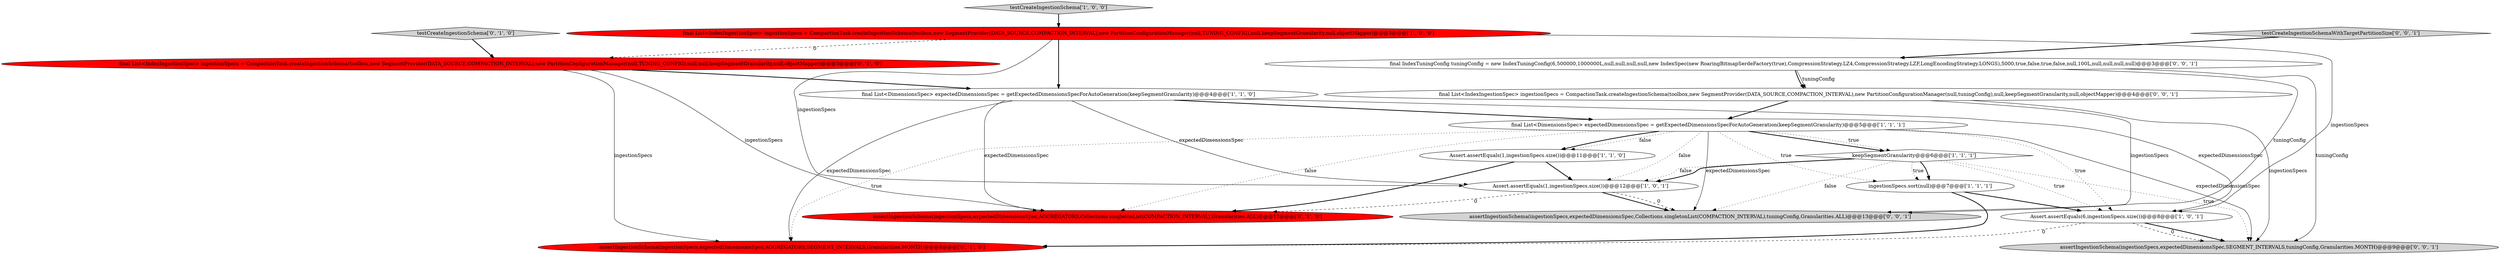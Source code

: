 digraph {
12 [style = filled, label = "assertIngestionSchema(ingestionSpecs,expectedDimensionsSpec,AGGREGATORS,SEGMENT_INTERVALS,Granularities.MONTH)@@@8@@@['0', '1', '0']", fillcolor = red, shape = ellipse image = "AAA1AAABBB2BBB"];
1 [style = filled, label = "final List<DimensionsSpec> expectedDimensionsSpec = getExpectedDimensionsSpecForAutoGeneration(keepSegmentGranularity)@@@5@@@['1', '1', '1']", fillcolor = white, shape = ellipse image = "AAA0AAABBB1BBB"];
2 [style = filled, label = "final List<DimensionsSpec> expectedDimensionsSpec = getExpectedDimensionsSpecForAutoGeneration(keepSegmentGranularity)@@@4@@@['1', '1', '0']", fillcolor = white, shape = ellipse image = "AAA0AAABBB1BBB"];
14 [style = filled, label = "testCreateIngestionSchemaWithTargetPartitionSize['0', '0', '1']", fillcolor = lightgray, shape = diamond image = "AAA0AAABBB3BBB"];
7 [style = filled, label = "Assert.assertEquals(6,ingestionSpecs.size())@@@8@@@['1', '0', '1']", fillcolor = white, shape = ellipse image = "AAA0AAABBB1BBB"];
8 [style = filled, label = "testCreateIngestionSchema['1', '0', '0']", fillcolor = lightgray, shape = diamond image = "AAA0AAABBB1BBB"];
17 [style = filled, label = "assertIngestionSchema(ingestionSpecs,expectedDimensionsSpec,Collections.singletonList(COMPACTION_INTERVAL),tuningConfig,Granularities.ALL)@@@13@@@['0', '0', '1']", fillcolor = lightgray, shape = ellipse image = "AAA0AAABBB3BBB"];
11 [style = filled, label = "testCreateIngestionSchema['0', '1', '0']", fillcolor = lightgray, shape = diamond image = "AAA0AAABBB2BBB"];
15 [style = filled, label = "assertIngestionSchema(ingestionSpecs,expectedDimensionsSpec,SEGMENT_INTERVALS,tuningConfig,Granularities.MONTH)@@@9@@@['0', '0', '1']", fillcolor = lightgray, shape = ellipse image = "AAA0AAABBB3BBB"];
4 [style = filled, label = "ingestionSpecs.sort(null)@@@7@@@['1', '1', '1']", fillcolor = white, shape = ellipse image = "AAA0AAABBB1BBB"];
0 [style = filled, label = "Assert.assertEquals(1,ingestionSpecs.size())@@@11@@@['1', '1', '0']", fillcolor = white, shape = ellipse image = "AAA0AAABBB1BBB"];
3 [style = filled, label = "final List<IndexIngestionSpec> ingestionSpecs = CompactionTask.createIngestionSchema(toolbox,new SegmentProvider(DATA_SOURCE,COMPACTION_INTERVAL),new PartitionConfigurationManager(null,TUNING_CONFIG),null,keepSegmentGranularity,null,objectMapper)@@@3@@@['1', '0', '0']", fillcolor = red, shape = ellipse image = "AAA1AAABBB1BBB"];
5 [style = filled, label = "Assert.assertEquals(1,ingestionSpecs.size())@@@12@@@['1', '0', '1']", fillcolor = white, shape = ellipse image = "AAA0AAABBB1BBB"];
6 [style = filled, label = "keepSegmentGranularity@@@6@@@['1', '1', '1']", fillcolor = white, shape = diamond image = "AAA0AAABBB1BBB"];
9 [style = filled, label = "final List<IndexIngestionSpec> ingestionSpecs = CompactionTask.createIngestionSchema(toolbox,new SegmentProvider(DATA_SOURCE,COMPACTION_INTERVAL),new PartitionConfigurationManager(null,TUNING_CONFIG),null,null,keepSegmentGranularity,null,objectMapper)@@@3@@@['0', '1', '0']", fillcolor = red, shape = ellipse image = "AAA1AAABBB2BBB"];
10 [style = filled, label = "assertIngestionSchema(ingestionSpecs,expectedDimensionsSpec,AGGREGATORS,Collections.singletonList(COMPACTION_INTERVAL),Granularities.ALL)@@@12@@@['0', '1', '0']", fillcolor = red, shape = ellipse image = "AAA1AAABBB2BBB"];
13 [style = filled, label = "final IndexTuningConfig tuningConfig = new IndexTuningConfig(6,500000,1000000L,null,null,null,null,new IndexSpec(new RoaringBitmapSerdeFactory(true),CompressionStrategy.LZ4,CompressionStrategy.LZF,LongEncodingStrategy.LONGS),5000,true,false,true,false,null,100L,null,null,null,null)@@@3@@@['0', '0', '1']", fillcolor = white, shape = ellipse image = "AAA0AAABBB3BBB"];
16 [style = filled, label = "final List<IndexIngestionSpec> ingestionSpecs = CompactionTask.createIngestionSchema(toolbox,new SegmentProvider(DATA_SOURCE,COMPACTION_INTERVAL),new PartitionConfigurationManager(null,tuningConfig),null,keepSegmentGranularity,null,objectMapper)@@@4@@@['0', '0', '1']", fillcolor = white, shape = ellipse image = "AAA0AAABBB3BBB"];
13->15 [style = solid, label="tuningConfig"];
6->5 [style = dotted, label="false"];
13->17 [style = solid, label="tuningConfig"];
9->2 [style = bold, label=""];
2->1 [style = bold, label=""];
3->7 [style = solid, label="ingestionSpecs"];
9->10 [style = solid, label="ingestionSpecs"];
8->3 [style = bold, label=""];
2->7 [style = solid, label="expectedDimensionsSpec"];
1->4 [style = dotted, label="true"];
1->0 [style = bold, label=""];
2->12 [style = solid, label="expectedDimensionsSpec"];
11->9 [style = bold, label=""];
5->17 [style = bold, label=""];
1->17 [style = solid, label="expectedDimensionsSpec"];
13->16 [style = bold, label=""];
4->7 [style = bold, label=""];
9->12 [style = solid, label="ingestionSpecs"];
1->7 [style = dotted, label="true"];
2->10 [style = solid, label="expectedDimensionsSpec"];
6->4 [style = bold, label=""];
6->5 [style = bold, label=""];
0->10 [style = bold, label=""];
1->10 [style = dotted, label="false"];
1->6 [style = bold, label=""];
16->17 [style = solid, label="ingestionSpecs"];
5->17 [style = dashed, label="0"];
3->2 [style = bold, label=""];
6->4 [style = dotted, label="true"];
16->1 [style = bold, label=""];
3->9 [style = dashed, label="0"];
3->5 [style = solid, label="ingestionSpecs"];
5->10 [style = dashed, label="0"];
1->12 [style = dotted, label="true"];
16->15 [style = solid, label="ingestionSpecs"];
6->7 [style = dotted, label="true"];
7->12 [style = dashed, label="0"];
4->12 [style = bold, label=""];
7->15 [style = dashed, label="0"];
7->15 [style = bold, label=""];
1->6 [style = dotted, label="true"];
2->5 [style = solid, label="expectedDimensionsSpec"];
1->5 [style = dotted, label="false"];
6->17 [style = dotted, label="false"];
13->16 [style = solid, label="tuningConfig"];
14->13 [style = bold, label=""];
1->15 [style = solid, label="expectedDimensionsSpec"];
1->0 [style = dotted, label="false"];
0->5 [style = bold, label=""];
6->15 [style = dotted, label="true"];
}
